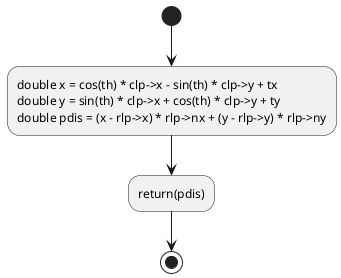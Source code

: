 @startuml

/'
    observation model with vertical distance
    input1: const LPoint2D *clp
    input2: const LPoint2D *rlp
    input3: double tx
    input4: double ty
    input5: double th
'/

(*) --> "double x = cos(th) * clp->x - sin(th) * clp->y + tx
double y = sin(th) * clp->x + cos(th) * clp->y + ty
double pdis = (x - rlp->x) * rlp->nx + (y - rlp->y) * rlp->ny"
--> "return(pdis)"
--> (*)

@enduml